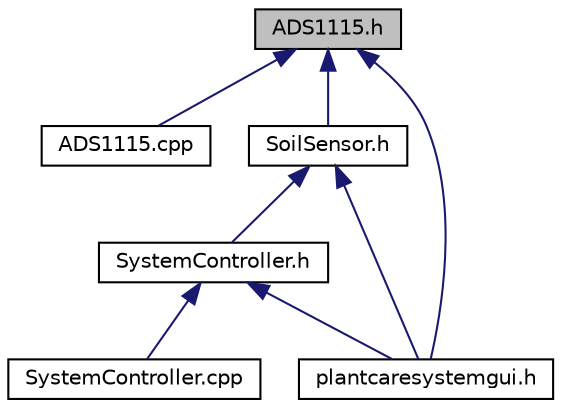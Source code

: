 digraph "ADS1115.h"
{
 // LATEX_PDF_SIZE
  edge [fontname="Helvetica",fontsize="10",labelfontname="Helvetica",labelfontsize="10"];
  node [fontname="Helvetica",fontsize="10",shape=record];
  Node1 [label="ADS1115.h",height=0.2,width=0.4,color="black", fillcolor="grey75", style="filled", fontcolor="black",tooltip="Header file for the ADS1115 class, which represents an Analog-to-Digital Converter (ADC) device."];
  Node1 -> Node2 [dir="back",color="midnightblue",fontsize="10",style="solid"];
  Node2 [label="ADS1115.cpp",height=0.2,width=0.4,color="black", fillcolor="white", style="filled",URL="$ADS1115_8cpp.html",tooltip="Implementation file for the ADS1115 class, representing an Analog-to-Digital Converter (ADC) device."];
  Node1 -> Node3 [dir="back",color="midnightblue",fontsize="10",style="solid"];
  Node3 [label="SoilSensor.h",height=0.2,width=0.4,color="black", fillcolor="white", style="filled",URL="$SoilSensor_8h_source.html",tooltip=" "];
  Node3 -> Node4 [dir="back",color="midnightblue",fontsize="10",style="solid"];
  Node4 [label="SystemController.h",height=0.2,width=0.4,color="black", fillcolor="white", style="filled",URL="$SystemController_8h_source.html",tooltip=" "];
  Node4 -> Node5 [dir="back",color="midnightblue",fontsize="10",style="solid"];
  Node5 [label="SystemController.cpp",height=0.2,width=0.4,color="black", fillcolor="white", style="filled",URL="$SystemController_8cpp.html",tooltip="Implementation of the SystemController class."];
  Node4 -> Node6 [dir="back",color="midnightblue",fontsize="10",style="solid"];
  Node6 [label="plantcaresystemgui.h",height=0.2,width=0.4,color="black", fillcolor="white", style="filled",URL="$plantcaresystemgui_8h_source.html",tooltip=" "];
  Node3 -> Node6 [dir="back",color="midnightblue",fontsize="10",style="solid"];
  Node1 -> Node6 [dir="back",color="midnightblue",fontsize="10",style="solid"];
}
